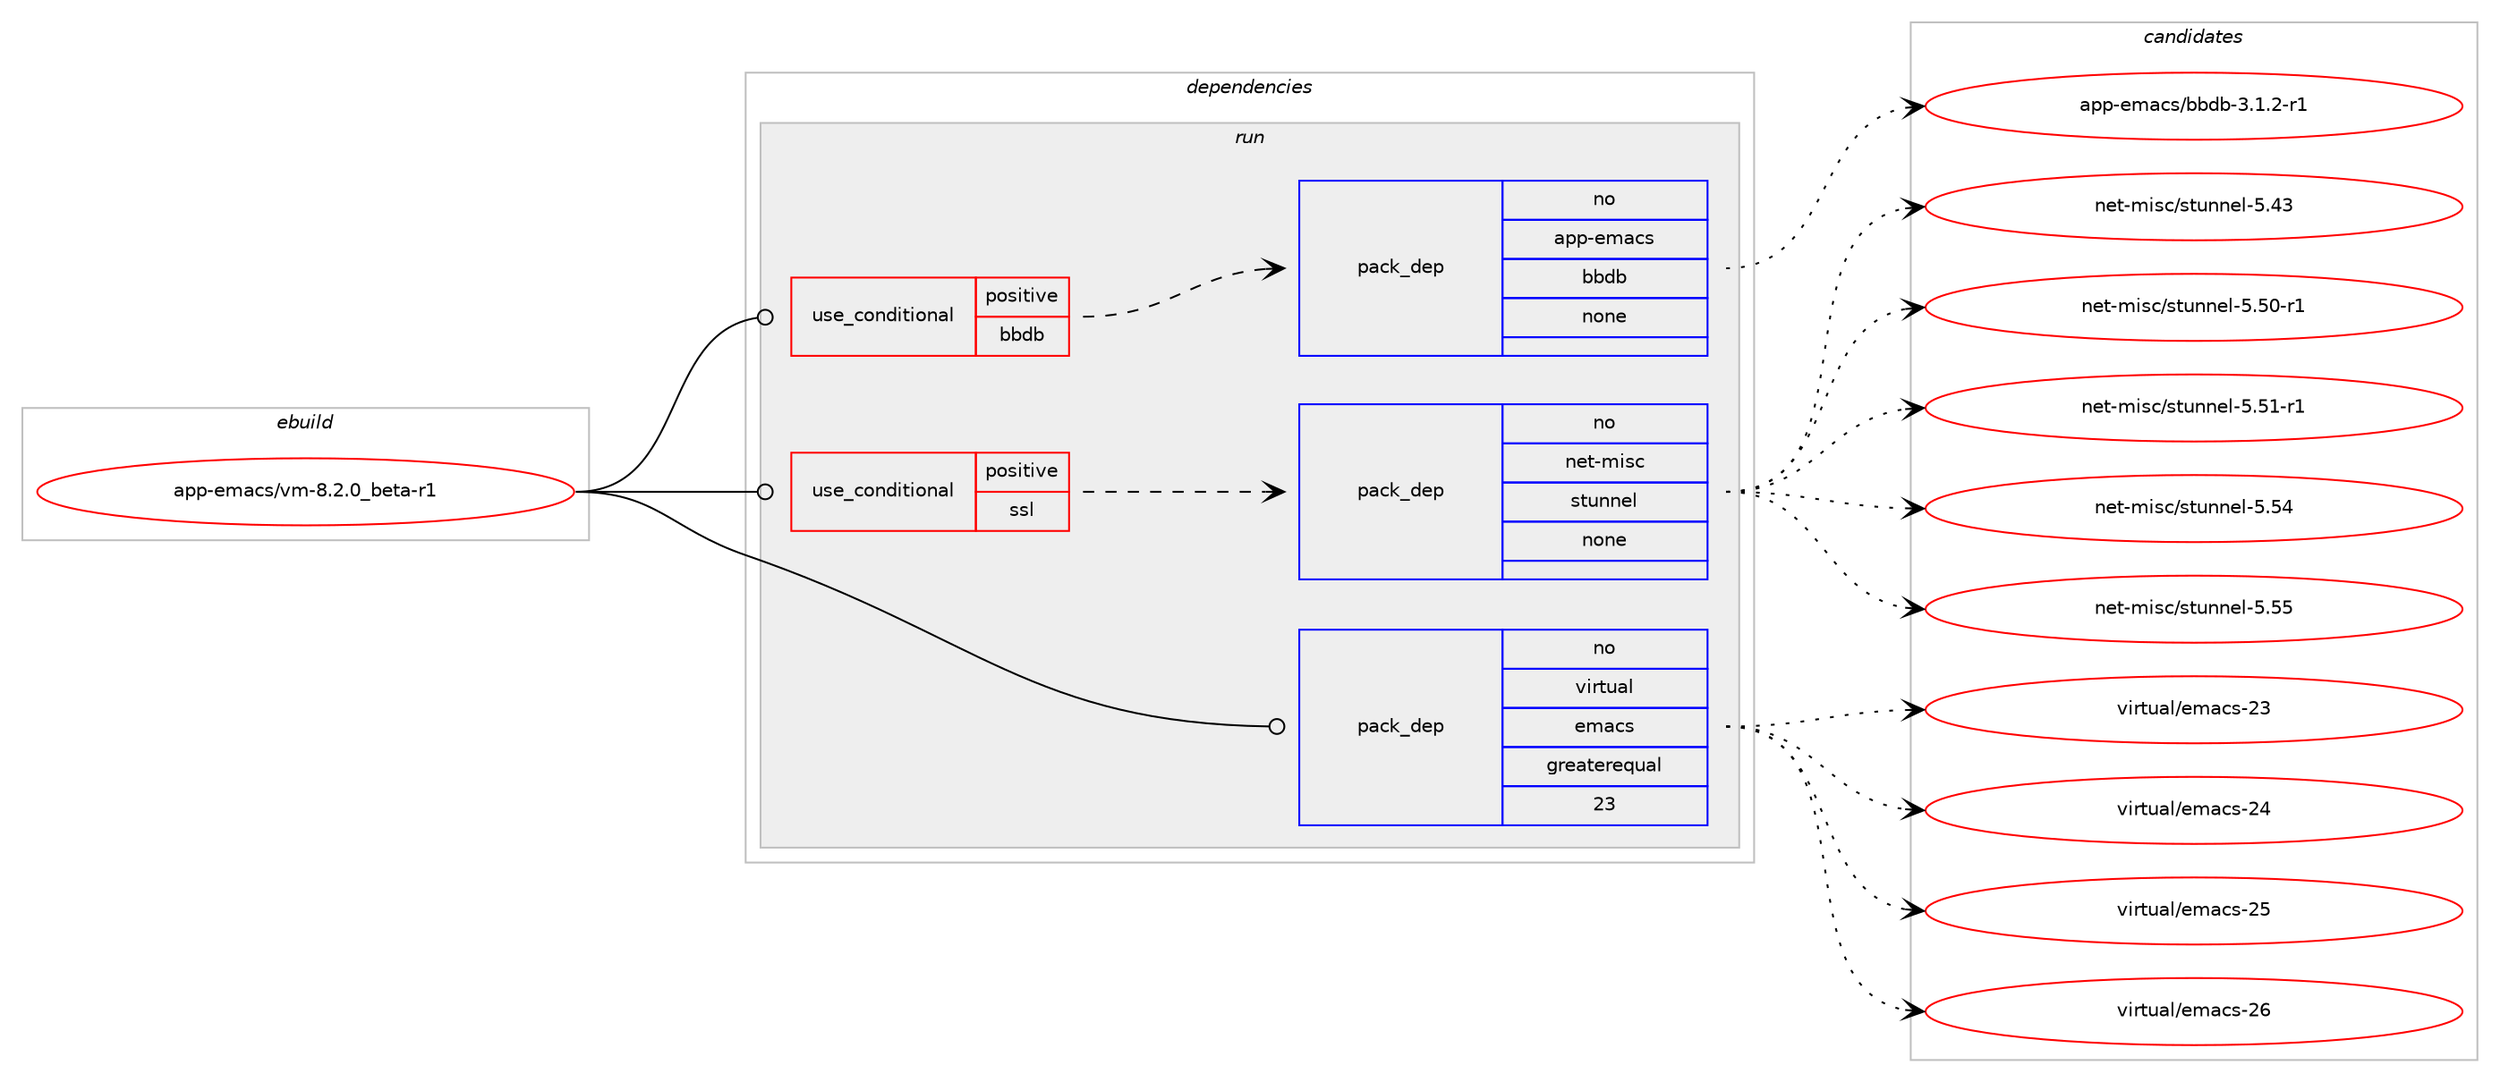 digraph prolog {

# *************
# Graph options
# *************

newrank=true;
concentrate=true;
compound=true;
graph [rankdir=LR,fontname=Helvetica,fontsize=10,ranksep=1.5];#, ranksep=2.5, nodesep=0.2];
edge  [arrowhead=vee];
node  [fontname=Helvetica,fontsize=10];

# **********
# The ebuild
# **********

subgraph cluster_leftcol {
color=gray;
rank=same;
label=<<i>ebuild</i>>;
id [label="app-emacs/vm-8.2.0_beta-r1", color=red, width=4, href="../app-emacs/vm-8.2.0_beta-r1.svg"];
}

# ****************
# The dependencies
# ****************

subgraph cluster_midcol {
color=gray;
label=<<i>dependencies</i>>;
subgraph cluster_compile {
fillcolor="#eeeeee";
style=filled;
label=<<i>compile</i>>;
}
subgraph cluster_compileandrun {
fillcolor="#eeeeee";
style=filled;
label=<<i>compile and run</i>>;
}
subgraph cluster_run {
fillcolor="#eeeeee";
style=filled;
label=<<i>run</i>>;
subgraph cond115033 {
dependency483109 [label=<<TABLE BORDER="0" CELLBORDER="1" CELLSPACING="0" CELLPADDING="4"><TR><TD ROWSPAN="3" CELLPADDING="10">use_conditional</TD></TR><TR><TD>positive</TD></TR><TR><TD>bbdb</TD></TR></TABLE>>, shape=none, color=red];
subgraph pack359282 {
dependency483110 [label=<<TABLE BORDER="0" CELLBORDER="1" CELLSPACING="0" CELLPADDING="4" WIDTH="220"><TR><TD ROWSPAN="6" CELLPADDING="30">pack_dep</TD></TR><TR><TD WIDTH="110">no</TD></TR><TR><TD>app-emacs</TD></TR><TR><TD>bbdb</TD></TR><TR><TD>none</TD></TR><TR><TD></TD></TR></TABLE>>, shape=none, color=blue];
}
dependency483109:e -> dependency483110:w [weight=20,style="dashed",arrowhead="vee"];
}
id:e -> dependency483109:w [weight=20,style="solid",arrowhead="odot"];
subgraph cond115034 {
dependency483111 [label=<<TABLE BORDER="0" CELLBORDER="1" CELLSPACING="0" CELLPADDING="4"><TR><TD ROWSPAN="3" CELLPADDING="10">use_conditional</TD></TR><TR><TD>positive</TD></TR><TR><TD>ssl</TD></TR></TABLE>>, shape=none, color=red];
subgraph pack359283 {
dependency483112 [label=<<TABLE BORDER="0" CELLBORDER="1" CELLSPACING="0" CELLPADDING="4" WIDTH="220"><TR><TD ROWSPAN="6" CELLPADDING="30">pack_dep</TD></TR><TR><TD WIDTH="110">no</TD></TR><TR><TD>net-misc</TD></TR><TR><TD>stunnel</TD></TR><TR><TD>none</TD></TR><TR><TD></TD></TR></TABLE>>, shape=none, color=blue];
}
dependency483111:e -> dependency483112:w [weight=20,style="dashed",arrowhead="vee"];
}
id:e -> dependency483111:w [weight=20,style="solid",arrowhead="odot"];
subgraph pack359284 {
dependency483113 [label=<<TABLE BORDER="0" CELLBORDER="1" CELLSPACING="0" CELLPADDING="4" WIDTH="220"><TR><TD ROWSPAN="6" CELLPADDING="30">pack_dep</TD></TR><TR><TD WIDTH="110">no</TD></TR><TR><TD>virtual</TD></TR><TR><TD>emacs</TD></TR><TR><TD>greaterequal</TD></TR><TR><TD>23</TD></TR></TABLE>>, shape=none, color=blue];
}
id:e -> dependency483113:w [weight=20,style="solid",arrowhead="odot"];
}
}

# **************
# The candidates
# **************

subgraph cluster_choices {
rank=same;
color=gray;
label=<<i>candidates</i>>;

subgraph choice359282 {
color=black;
nodesep=1;
choice97112112451011099799115479898100984551464946504511449 [label="app-emacs/bbdb-3.1.2-r1", color=red, width=4,href="../app-emacs/bbdb-3.1.2-r1.svg"];
dependency483110:e -> choice97112112451011099799115479898100984551464946504511449:w [style=dotted,weight="100"];
}
subgraph choice359283 {
color=black;
nodesep=1;
choice1101011164510910511599471151161171101101011084553465251 [label="net-misc/stunnel-5.43", color=red, width=4,href="../net-misc/stunnel-5.43.svg"];
choice11010111645109105115994711511611711011010110845534653484511449 [label="net-misc/stunnel-5.50-r1", color=red, width=4,href="../net-misc/stunnel-5.50-r1.svg"];
choice11010111645109105115994711511611711011010110845534653494511449 [label="net-misc/stunnel-5.51-r1", color=red, width=4,href="../net-misc/stunnel-5.51-r1.svg"];
choice1101011164510910511599471151161171101101011084553465352 [label="net-misc/stunnel-5.54", color=red, width=4,href="../net-misc/stunnel-5.54.svg"];
choice1101011164510910511599471151161171101101011084553465353 [label="net-misc/stunnel-5.55", color=red, width=4,href="../net-misc/stunnel-5.55.svg"];
dependency483112:e -> choice1101011164510910511599471151161171101101011084553465251:w [style=dotted,weight="100"];
dependency483112:e -> choice11010111645109105115994711511611711011010110845534653484511449:w [style=dotted,weight="100"];
dependency483112:e -> choice11010111645109105115994711511611711011010110845534653494511449:w [style=dotted,weight="100"];
dependency483112:e -> choice1101011164510910511599471151161171101101011084553465352:w [style=dotted,weight="100"];
dependency483112:e -> choice1101011164510910511599471151161171101101011084553465353:w [style=dotted,weight="100"];
}
subgraph choice359284 {
color=black;
nodesep=1;
choice11810511411611797108471011099799115455051 [label="virtual/emacs-23", color=red, width=4,href="../virtual/emacs-23.svg"];
choice11810511411611797108471011099799115455052 [label="virtual/emacs-24", color=red, width=4,href="../virtual/emacs-24.svg"];
choice11810511411611797108471011099799115455053 [label="virtual/emacs-25", color=red, width=4,href="../virtual/emacs-25.svg"];
choice11810511411611797108471011099799115455054 [label="virtual/emacs-26", color=red, width=4,href="../virtual/emacs-26.svg"];
dependency483113:e -> choice11810511411611797108471011099799115455051:w [style=dotted,weight="100"];
dependency483113:e -> choice11810511411611797108471011099799115455052:w [style=dotted,weight="100"];
dependency483113:e -> choice11810511411611797108471011099799115455053:w [style=dotted,weight="100"];
dependency483113:e -> choice11810511411611797108471011099799115455054:w [style=dotted,weight="100"];
}
}

}
